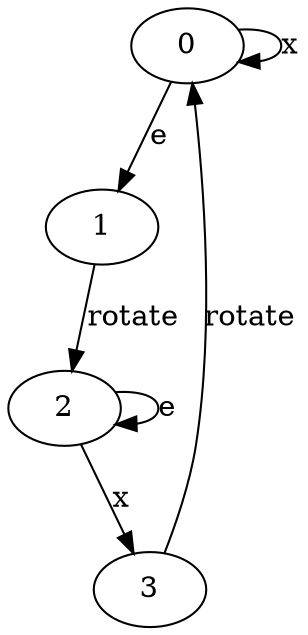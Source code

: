 digraph G {
  "0" -> "1" [label="e"]
  "0" -> "0" [label="x"]
  "1" -> "2" [label="rotate"]
  "2" -> "2" [label="e"]
  "2" -> "3" [label="x"]
  "3" -> "0" [label="rotate"]
}
